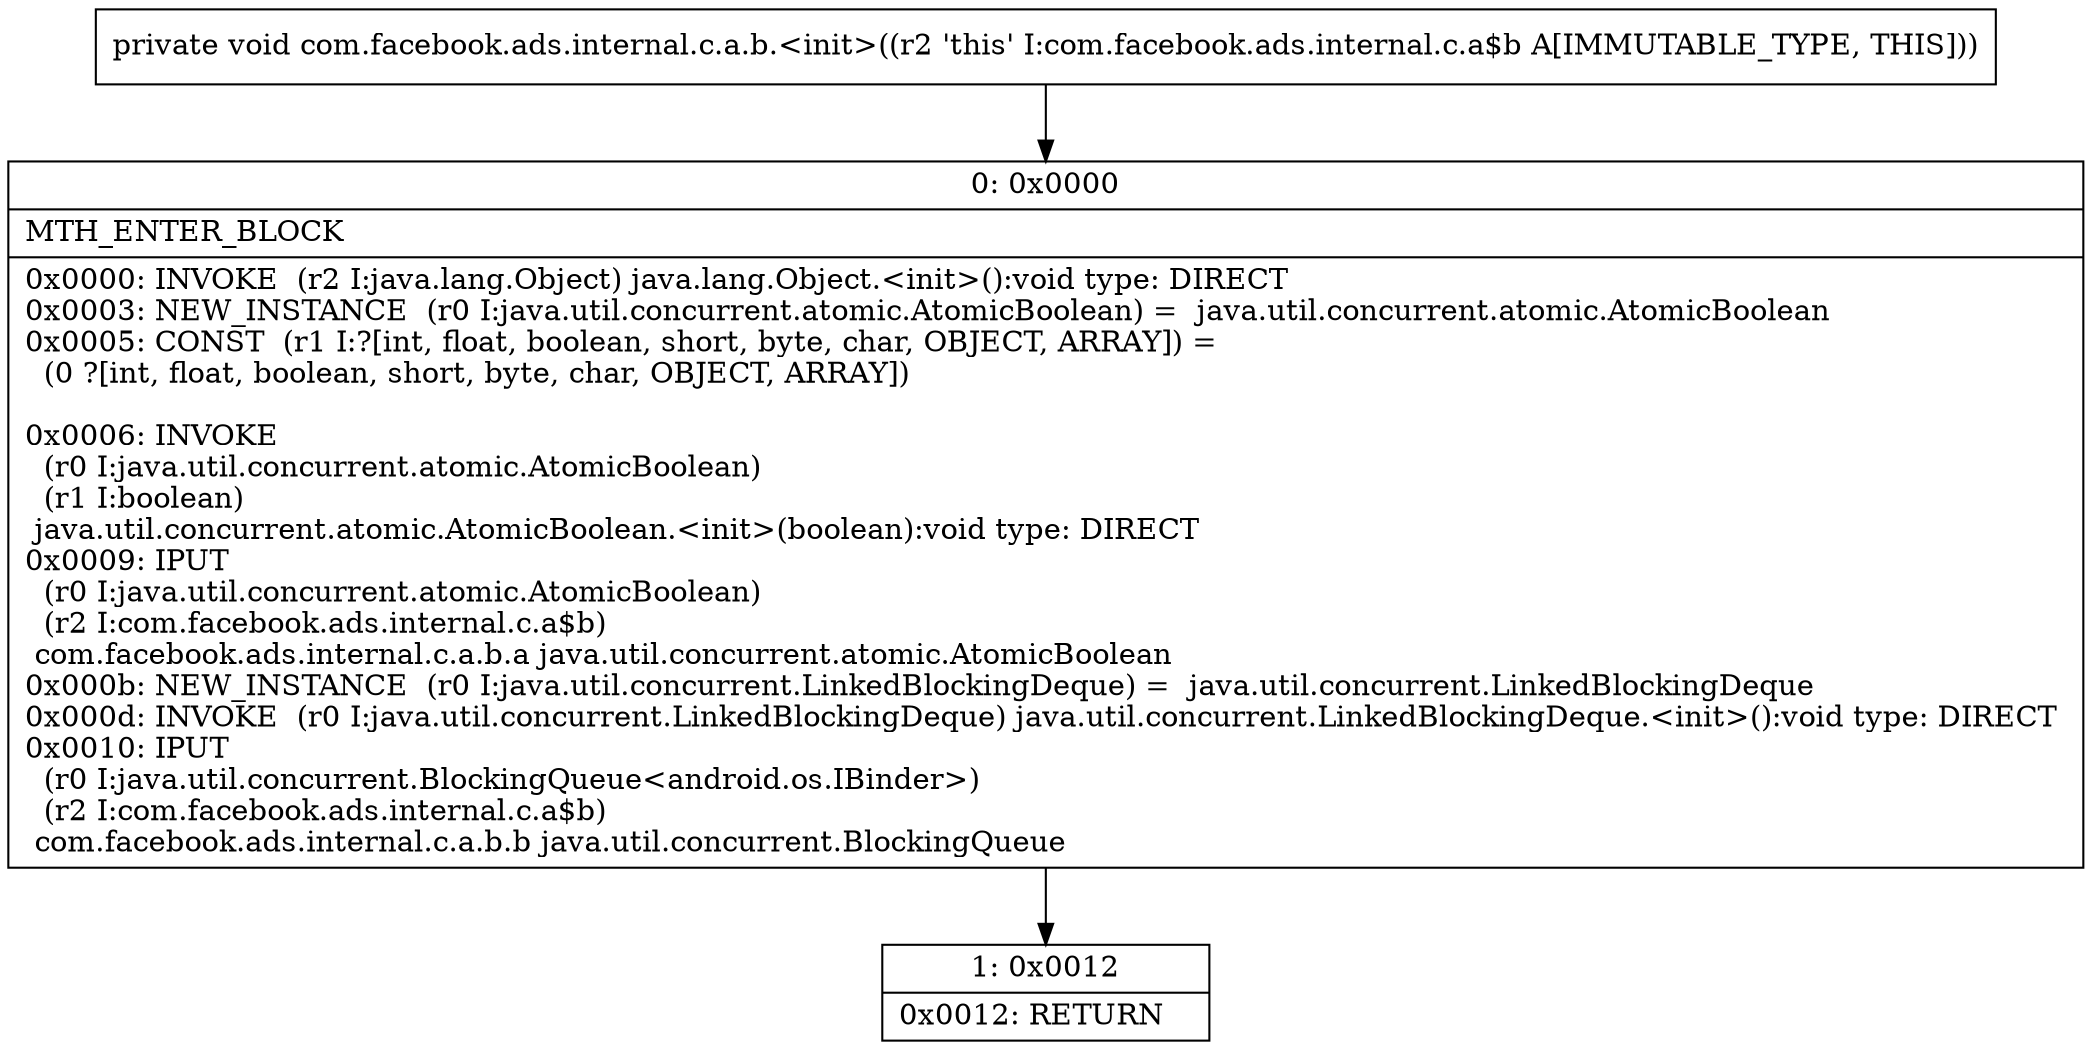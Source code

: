digraph "CFG forcom.facebook.ads.internal.c.a.b.\<init\>()V" {
Node_0 [shape=record,label="{0\:\ 0x0000|MTH_ENTER_BLOCK\l|0x0000: INVOKE  (r2 I:java.lang.Object) java.lang.Object.\<init\>():void type: DIRECT \l0x0003: NEW_INSTANCE  (r0 I:java.util.concurrent.atomic.AtomicBoolean) =  java.util.concurrent.atomic.AtomicBoolean \l0x0005: CONST  (r1 I:?[int, float, boolean, short, byte, char, OBJECT, ARRAY]) = \l  (0 ?[int, float, boolean, short, byte, char, OBJECT, ARRAY])\l \l0x0006: INVOKE  \l  (r0 I:java.util.concurrent.atomic.AtomicBoolean)\l  (r1 I:boolean)\l java.util.concurrent.atomic.AtomicBoolean.\<init\>(boolean):void type: DIRECT \l0x0009: IPUT  \l  (r0 I:java.util.concurrent.atomic.AtomicBoolean)\l  (r2 I:com.facebook.ads.internal.c.a$b)\l com.facebook.ads.internal.c.a.b.a java.util.concurrent.atomic.AtomicBoolean \l0x000b: NEW_INSTANCE  (r0 I:java.util.concurrent.LinkedBlockingDeque) =  java.util.concurrent.LinkedBlockingDeque \l0x000d: INVOKE  (r0 I:java.util.concurrent.LinkedBlockingDeque) java.util.concurrent.LinkedBlockingDeque.\<init\>():void type: DIRECT \l0x0010: IPUT  \l  (r0 I:java.util.concurrent.BlockingQueue\<android.os.IBinder\>)\l  (r2 I:com.facebook.ads.internal.c.a$b)\l com.facebook.ads.internal.c.a.b.b java.util.concurrent.BlockingQueue \l}"];
Node_1 [shape=record,label="{1\:\ 0x0012|0x0012: RETURN   \l}"];
MethodNode[shape=record,label="{private void com.facebook.ads.internal.c.a.b.\<init\>((r2 'this' I:com.facebook.ads.internal.c.a$b A[IMMUTABLE_TYPE, THIS])) }"];
MethodNode -> Node_0;
Node_0 -> Node_1;
}

